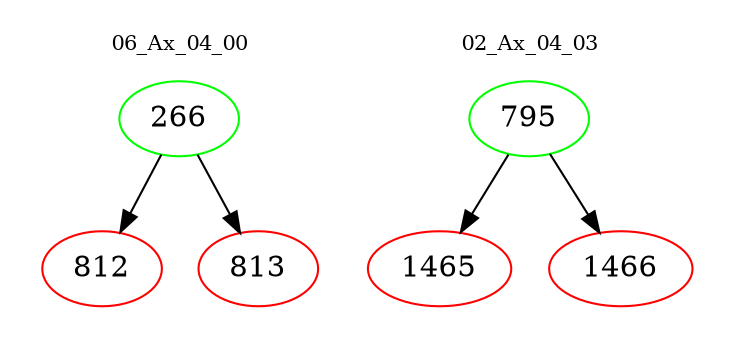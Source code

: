 digraph{
subgraph cluster_0 {
color = white
label = "06_Ax_04_00";
fontsize=10;
T0_266 [label="266", color="green"]
T0_266 -> T0_812 [color="black"]
T0_812 [label="812", color="red"]
T0_266 -> T0_813 [color="black"]
T0_813 [label="813", color="red"]
}
subgraph cluster_1 {
color = white
label = "02_Ax_04_03";
fontsize=10;
T1_795 [label="795", color="green"]
T1_795 -> T1_1465 [color="black"]
T1_1465 [label="1465", color="red"]
T1_795 -> T1_1466 [color="black"]
T1_1466 [label="1466", color="red"]
}
}
